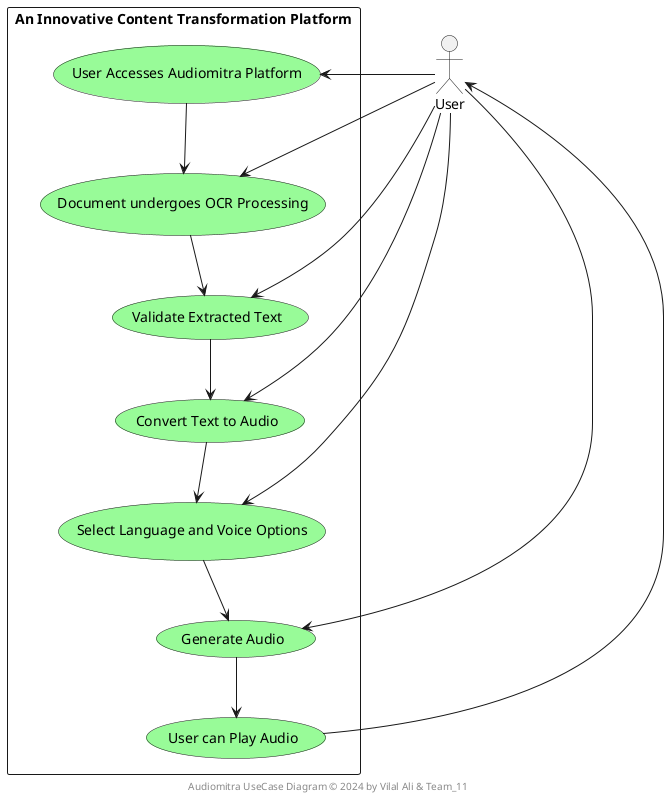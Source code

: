 @startuml ContentTransformation
top to bottom direction
'left to right direction

skinparam usecase {
    BackgroundColor PaleGreen
}

actor User as U
rectangle "An Innovative Content Transformation Platform" {
    usecase "User Accesses Audiomitra Platform" as Access
    usecase "Document undergoes OCR Processing" as OCR
    usecase "Validate Extracted Text" as Validate
    usecase "Convert Text to Audio" as Convert
    usecase "Select Language and Voice Options" as Select
    usecase "Generate Audio" as Generate
    usecase "User can Play Audio" as PlayAudio
}

U --> Access
Access --> OCR
U --> OCR
OCR --> Validate 
U --> Validate
Validate -->  Convert
U --> Convert
Convert --> Select
U --> Select
Select -->  Generate
U --> Generate
Generate --> PlayAudio
PlayAudio --> U
footer "Audiomitra UseCase Diagram © 2024 by Vilal Ali & Team_11"
@enduml
